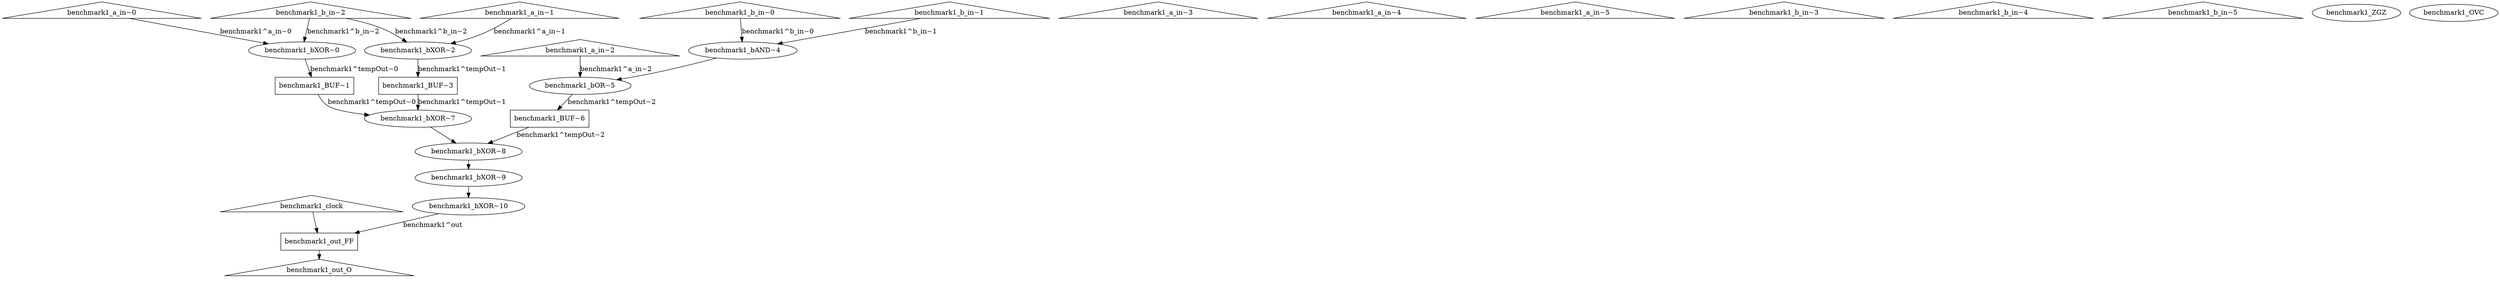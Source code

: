 digraph G {
	ranksep=.25;
	"benchmark1_clock" [shape=triangle];
	"benchmark1_clock" -> "benchmark1_out_FF";
	"benchmark1_out_FF" [shape=box];
	"benchmark1_out_FF" -> "benchmark1_out_O";
	"benchmark1_out_O" [shape=triangle];
	"benchmark1_a_in~0" [shape=triangle];
	"benchmark1_a_in~0" -> "benchmark1_bXOR~0"[label="benchmark1^a_in~0"];
	"benchmark1_bXOR~0"
	"benchmark1_bXOR~0" -> "benchmark1_BUF~1"[label="benchmark1^tempOut~0"];
	"benchmark1_BUF~1" [shape=box];
	"benchmark1_BUF~1" -> "benchmark1_bXOR~7"[label="benchmark1^tempOut~0"];
	"benchmark1_bXOR~7"
	"benchmark1_bXOR~7" -> "benchmark1_bXOR~8";
	"benchmark1_bXOR~8"
	"benchmark1_bXOR~8" -> "benchmark1_bXOR~9";
	"benchmark1_bXOR~9"
	"benchmark1_bXOR~9" -> "benchmark1_bXOR~10";
	"benchmark1_bXOR~10"
	"benchmark1_bXOR~10" -> "benchmark1_out_FF"[label="benchmark1^out"];
	"benchmark1_a_in~1" [shape=triangle];
	"benchmark1_a_in~1" -> "benchmark1_bXOR~2"[label="benchmark1^a_in~1"];
	"benchmark1_bXOR~2"
	"benchmark1_bXOR~2" -> "benchmark1_BUF~3"[label="benchmark1^tempOut~1"];
	"benchmark1_BUF~3" [shape=box];
	"benchmark1_BUF~3" -> "benchmark1_bXOR~7"[label="benchmark1^tempOut~1"];
	"benchmark1_a_in~2" [shape=triangle];
	"benchmark1_a_in~2" -> "benchmark1_bOR~5"[label="benchmark1^a_in~2"];
	"benchmark1_bOR~5"
	"benchmark1_bOR~5" -> "benchmark1_BUF~6"[label="benchmark1^tempOut~2"];
	"benchmark1_BUF~6" [shape=box];
	"benchmark1_BUF~6" -> "benchmark1_bXOR~8"[label="benchmark1^tempOut~2"];
	"benchmark1_a_in~3" [shape=triangle];
	"benchmark1_a_in~4" [shape=triangle];
	"benchmark1_a_in~5" [shape=triangle];
	"benchmark1_b_in~0" [shape=triangle];
	"benchmark1_b_in~0" -> "benchmark1_bAND~4"[label="benchmark1^b_in~0"];
	"benchmark1_bAND~4"
	"benchmark1_bAND~4" -> "benchmark1_bOR~5";
	"benchmark1_b_in~1" [shape=triangle];
	"benchmark1_b_in~1" -> "benchmark1_bAND~4"[label="benchmark1^b_in~1"];
	"benchmark1_b_in~2" [shape=triangle];
	"benchmark1_b_in~2" -> "benchmark1_bXOR~0"[label="benchmark1^b_in~2"];
	"benchmark1_b_in~2" -> "benchmark1_bXOR~2"[label="benchmark1^b_in~2"];
	"benchmark1_b_in~3" [shape=triangle];
	"benchmark1_b_in~4" [shape=triangle];
	"benchmark1_b_in~5" [shape=triangle];
	"benchmark1_ZGZ"
	"benchmark1_OVC"
}

